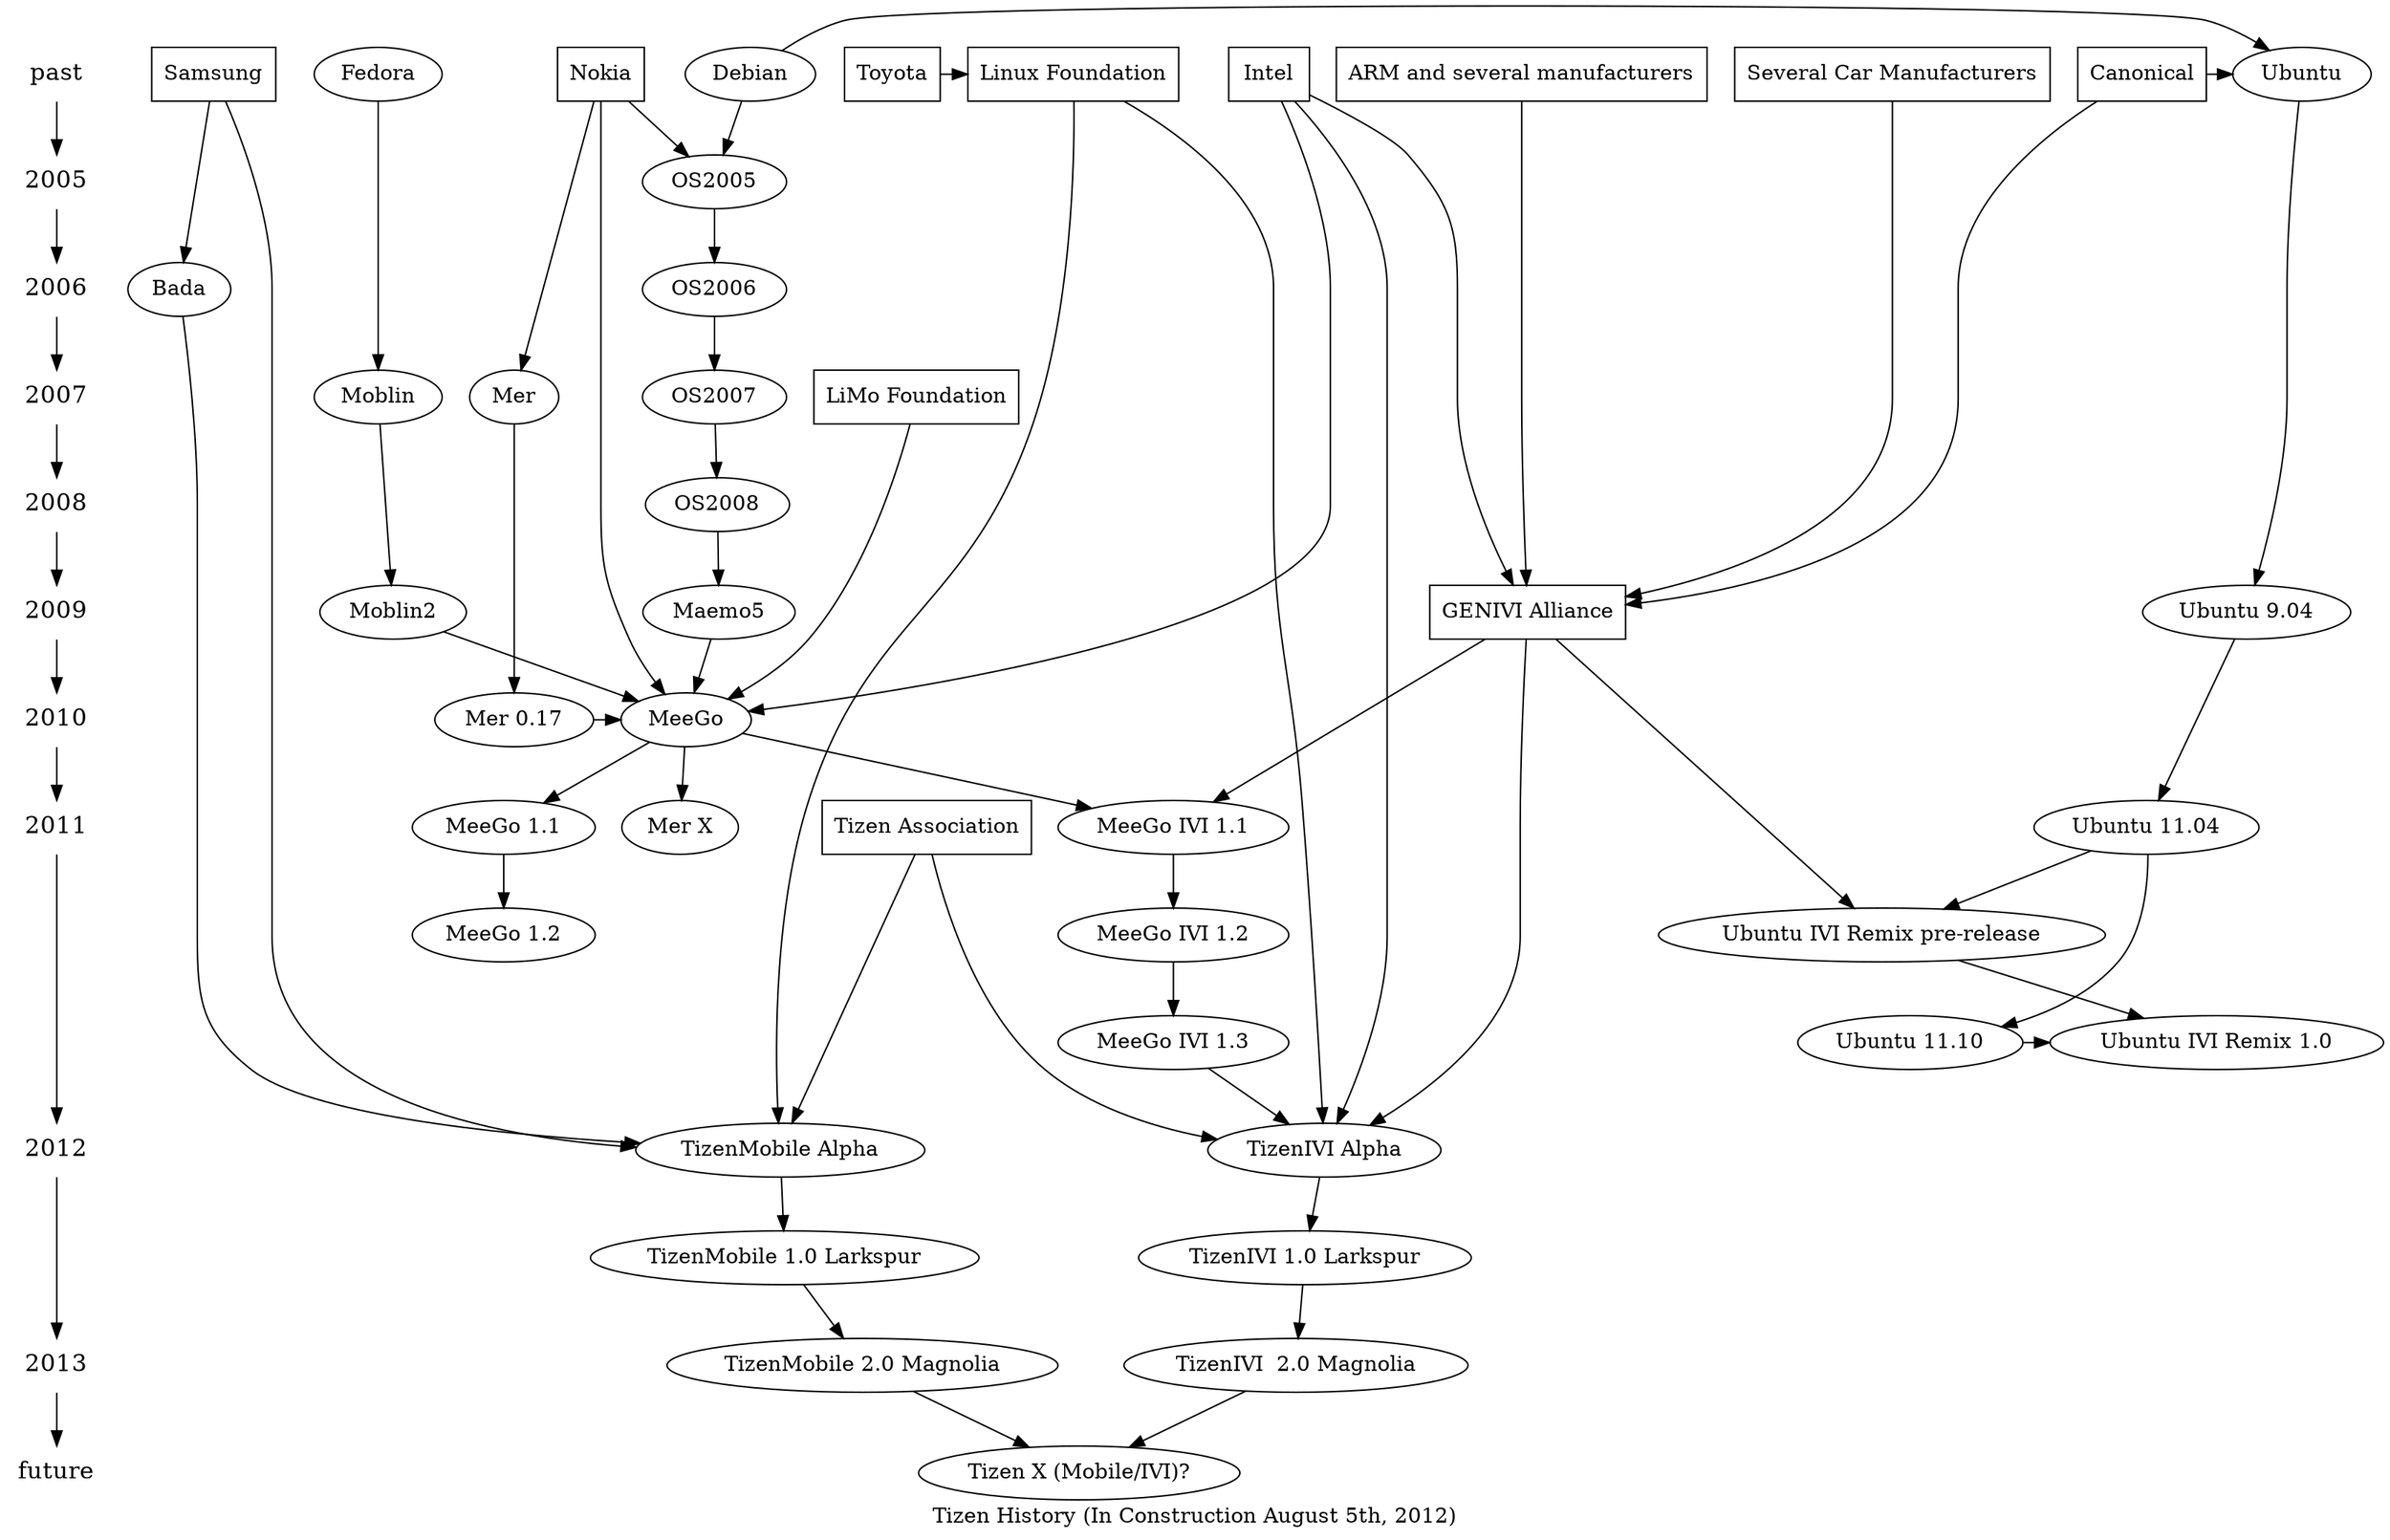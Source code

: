 digraph tizenhistory {
graph [label="Tizen History (In Construction August 5th, 2012)"]
/*timeline*/
{
	node [shape=plaintext, fontsize=16];
	"past" -> /*1990 ->
	1991 -> 1992 -> 1993 -> 1994 -> 1995 ->
	1996 -> 1997 -> 1998 -> 1999 -> 2000 ->
	2001 -> 2002 -> 2003 -> 2004 ->*/ 2005 ->
	2006 -> 2007 -> 2008 -> 2009 -> 2010 ->
	2011 -> 2012 -> 2013 -> "future";
}

/* Organizations */
{
	node [shape=box];
	{ rank = same; "past"; "Nokia"}
	{ rank = same; "past"; "Intel"}
	{ rank = same; "past"; "Samsung"}
	{ rank = same; "past"; "ARM and several manufacturers"}
	{ rank = same; "past"; "Several Car Manufacturers"}
	{ rank = same; "past"; "Canonical"}
	{ rank = same; "past"; "Linux Foundation"}
	{ rank = same; "past"; "Toyota"}
	{ rank = same; "2007"; "LiMo Foundation"}
	{ rank = same; "2009"; "GENIVI Alliance"}
	{ rank = same; "2011"; "Tizen Association"} //?
"Toyota" -> "Linux Foundation";
"Intel" -> "GENIVI Alliance";
"Several Car Manufacturers" -> "GENIVI Alliance";
"ARM and several manufacturers" -> "GENIVI Alliance";
"Canonical" -> "GENIVI Alliance";
}

/* Technologies */
{
	node [shape=plaintext];
//	"HTML5";
}

/* OS */
{ rank = same; "past"; "Ubuntu"; "Fedora"; "Debian"}
{ rank = same; 2005; "OS2005"}
{ rank = same; 2006; "OS2006"}
{ rank = same; 2007; "OS2007"; "Moblin"}
{ rank = same; 2008; "OS2008"}
{ rank = same; 2009; "Maemo5"; "Moblin2"; "Ubuntu 9.04"}
{ rank = same; 2010; "MeeGo"; "Mer 0.17"}
{ rank = same; 2011; "Ubuntu 11.04"}
{ rank = same; "Ubuntu 11.10"; "Ubuntu IVI Remix 1.0"}
{ rank = same; 2012; "TizenMobile Alpha"; "TizenIVI Alpha"};
{ rank = same; "TizenMobile 1.0 Larkspur"; "TizenIVI 1.0 Larkspur"}
{ rank = same; 2013; "TizenMobile 2.0 Magnolia"; "TizenIVI  2.0 Magnolia" }
	"Debian" -> "Ubuntu";
	"Debian" -> "OS2005" -> "OS2006" -> "OS2007" -> "OS2008" -> "Maemo5" -> "MeeGo";
	"Fedora" -> "Moblin" -> "Moblin2" -> "MeeGo";
	"Mer" -> "Mer 0.17" -> "MeeGo" -> "Mer X";
	"Bada" -> "TizenMobile Alpha";
	"MeeGo" -> "MeeGo 1.1" -> "MeeGo 1.2";
	"MeeGo" -> "MeeGo IVI 1.1" -> "MeeGo IVI 1.2" -> "MeeGo IVI 1.3" -> "TizenIVI Alpha";
	//Mer -> "TizenIVI Alpha";
	"TizenMobile Alpha" -> "TizenMobile 1.0 Larkspur" -> "TizenMobile 2.0 Magnolia" -> "Tizen X (Mobile/IVI)?";
	"TizenIVI Alpha" -> "TizenIVI 1.0 Larkspur" -> "TizenIVI  2.0 Magnolia" -> "Tizen X (Mobile/IVI)?";
	"Ubuntu" -> "Ubuntu 9.04" -> "Ubuntu 11.04" -> "Ubuntu 11.10" -> "Ubuntu IVI Remix 1.0";
	"Ubuntu 11.04" -> "Ubuntu IVI Remix pre-release" -> "Ubuntu IVI Remix 1.0";

"Canonical" -> "Ubuntu";
"Nokia" -> "OS2005";
"Intel" -> "MeeGo";
"Nokia" -> "Mer";
"Nokia" -> "MeeGo";
//"Toyota" -> "MeeGo IVI 1.2";
"Samsung" -> "Bada";
"Intel" -> "TizenIVI Alpha";
"Samsung" -> "TizenMobile Alpha";
"GENIVI Alliance" -> "MeeGo IVI 1.1";
"GENIVI Alliance" -> "TizenIVI Alpha";
"GENIVI Alliance" -> "Ubuntu IVI Remix pre-release";
"LiMo Foundation" -> "MeeGo";
"Tizen Association" -> "TizenIVI Alpha";
"Tizen Association" -> "TizenMobile Alpha";
"Linux Foundation" -> "TizenIVI Alpha";
"Linux Foundation" -> "TizenMobile Alpha";
}

